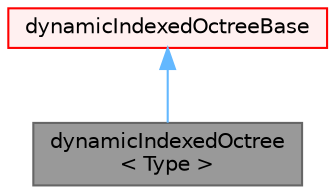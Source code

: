 digraph "dynamicIndexedOctree&lt; Type &gt;"
{
 // LATEX_PDF_SIZE
  bgcolor="transparent";
  edge [fontname=Helvetica,fontsize=10,labelfontname=Helvetica,labelfontsize=10];
  node [fontname=Helvetica,fontsize=10,shape=box,height=0.2,width=0.4];
  Node1 [id="Node000001",label="dynamicIndexedOctree\l\< Type \>",height=0.2,width=0.4,color="gray40", fillcolor="grey60", style="filled", fontcolor="black",tooltip="Non-pointer based hierarchical recursive searching. Storage is dynamic, so elements can be deleted."];
  Node2 -> Node1 [id="edge1_Node000001_Node000002",dir="back",color="steelblue1",style="solid",tooltip=" "];
  Node2 [id="Node000002",label="dynamicIndexedOctreeBase",height=0.2,width=0.4,color="red", fillcolor="#FFF0F0", style="filled",URL="$classFoam_1_1dynamicIndexedOctreeBase.html",tooltip=" "];
}
